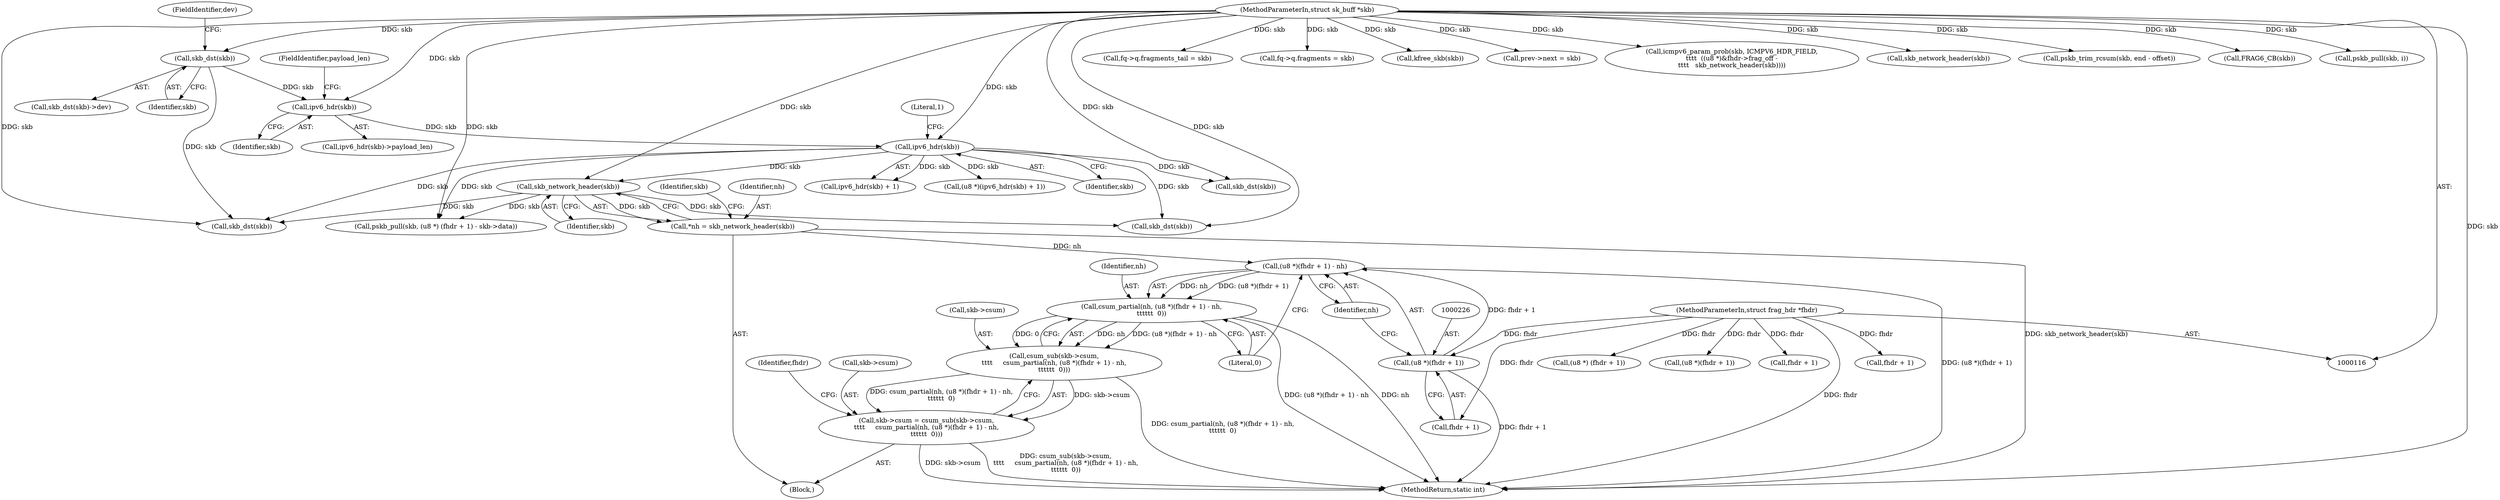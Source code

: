 digraph "0_linux_70789d7052239992824628db8133de08dc78e593_0@pointer" {
"1000224" [label="(Call,(u8 *)(fhdr + 1) - nh)"];
"1000225" [label="(Call,(u8 *)(fhdr + 1))"];
"1000119" [label="(MethodParameterIn,struct frag_hdr *fhdr)"];
"1000210" [label="(Call,*nh = skb_network_header(skb))"];
"1000212" [label="(Call,skb_network_header(skb))"];
"1000171" [label="(Call,ipv6_hdr(skb))"];
"1000159" [label="(Call,ipv6_hdr(skb))"];
"1000132" [label="(Call,skb_dst(skb))"];
"1000118" [label="(MethodParameterIn,struct sk_buff *skb)"];
"1000222" [label="(Call,csum_partial(nh, (u8 *)(fhdr + 1) - nh,\n\t\t\t\t\t\t  0))"];
"1000218" [label="(Call,csum_sub(skb->csum,\n\t\t\t\t     csum_partial(nh, (u8 *)(fhdr + 1) - nh,\n\t\t\t\t\t\t  0)))"];
"1000214" [label="(Call,skb->csum = csum_sub(skb->csum,\n\t\t\t\t     csum_partial(nh, (u8 *)(fhdr + 1) - nh,\n\t\t\t\t\t\t  0)))"];
"1000560" [label="(Call,fq->q.fragments_tail = skb)"];
"1000224" [label="(Call,(u8 *)(fhdr + 1) - nh)"];
"1000227" [label="(Call,fhdr + 1)"];
"1000173" [label="(Literal,1)"];
"1000161" [label="(FieldIdentifier,payload_len)"];
"1000133" [label="(Identifier,skb)"];
"1000575" [label="(Call,fq->q.fragments = skb)"];
"1000168" [label="(Call,(u8 *)(ipv6_hdr(skb) + 1))"];
"1000218" [label="(Call,csum_sub(skb->csum,\n\t\t\t\t     csum_partial(nh, (u8 *)(fhdr + 1) - nh,\n\t\t\t\t\t\t  0)))"];
"1000134" [label="(FieldIdentifier,dev)"];
"1000118" [label="(MethodParameterIn,struct sk_buff *skb)"];
"1000210" [label="(Call,*nh = skb_network_header(skb))"];
"1000184" [label="(Call,skb_dst(skb))"];
"1000711" [label="(Call,kfree_skb(skb))"];
"1000708" [label="(Call,skb_dst(skb))"];
"1000212" [label="(Call,skb_network_header(skb))"];
"1000333" [label="(Call,fhdr + 1)"];
"1000119" [label="(MethodParameterIn,struct frag_hdr *fhdr)"];
"1000230" [label="(Identifier,nh)"];
"1000569" [label="(Call,prev->next = skb)"];
"1000159" [label="(Call,ipv6_hdr(skb))"];
"1000187" [label="(Call,icmpv6_param_prob(skb, ICMPV6_HDR_FIELD,\n\t\t\t\t  ((u8 *)&fhdr->frag_off -\n\t\t\t\t   skb_network_header(skb))))"];
"1000219" [label="(Call,skb->csum)"];
"1000211" [label="(Identifier,nh)"];
"1000171" [label="(Call,ipv6_hdr(skb))"];
"1000214" [label="(Call,skb->csum = csum_sub(skb->csum,\n\t\t\t\t     csum_partial(nh, (u8 *)(fhdr + 1) - nh,\n\t\t\t\t\t\t  0)))"];
"1000197" [label="(Call,skb_network_header(skb))"];
"1000341" [label="(Call,pskb_trim_rcsum(skb, end - offset))"];
"1000236" [label="(Identifier,fhdr)"];
"1000328" [label="(Call,pskb_pull(skb, (u8 *) (fhdr + 1) - skb->data))"];
"1000213" [label="(Identifier,skb)"];
"1000548" [label="(Call,FRAG6_CB(skb))"];
"1000170" [label="(Call,ipv6_hdr(skb) + 1)"];
"1000716" [label="(MethodReturn,static int)"];
"1000290" [label="(Call,skb_dst(skb))"];
"1000432" [label="(Call,pskb_pull(skb, i))"];
"1000231" [label="(Literal,0)"];
"1000215" [label="(Call,skb->csum)"];
"1000158" [label="(Call,ipv6_hdr(skb)->payload_len)"];
"1000331" [label="(Call,(u8 *) (fhdr + 1))"];
"1000163" [label="(Call,(u8 *)(fhdr + 1))"];
"1000132" [label="(Call,skb_dst(skb))"];
"1000223" [label="(Identifier,nh)"];
"1000225" [label="(Call,(u8 *)(fhdr + 1))"];
"1000208" [label="(Block,)"];
"1000216" [label="(Identifier,skb)"];
"1000172" [label="(Identifier,skb)"];
"1000160" [label="(Identifier,skb)"];
"1000222" [label="(Call,csum_partial(nh, (u8 *)(fhdr + 1) - nh,\n\t\t\t\t\t\t  0))"];
"1000131" [label="(Call,skb_dst(skb)->dev)"];
"1000165" [label="(Call,fhdr + 1)"];
"1000224" -> "1000222"  [label="AST: "];
"1000224" -> "1000230"  [label="CFG: "];
"1000225" -> "1000224"  [label="AST: "];
"1000230" -> "1000224"  [label="AST: "];
"1000231" -> "1000224"  [label="CFG: "];
"1000224" -> "1000716"  [label="DDG: (u8 *)(fhdr + 1)"];
"1000224" -> "1000222"  [label="DDG: nh"];
"1000224" -> "1000222"  [label="DDG: (u8 *)(fhdr + 1)"];
"1000225" -> "1000224"  [label="DDG: fhdr + 1"];
"1000210" -> "1000224"  [label="DDG: nh"];
"1000225" -> "1000227"  [label="CFG: "];
"1000226" -> "1000225"  [label="AST: "];
"1000227" -> "1000225"  [label="AST: "];
"1000230" -> "1000225"  [label="CFG: "];
"1000225" -> "1000716"  [label="DDG: fhdr + 1"];
"1000119" -> "1000225"  [label="DDG: fhdr"];
"1000119" -> "1000116"  [label="AST: "];
"1000119" -> "1000716"  [label="DDG: fhdr"];
"1000119" -> "1000163"  [label="DDG: fhdr"];
"1000119" -> "1000165"  [label="DDG: fhdr"];
"1000119" -> "1000227"  [label="DDG: fhdr"];
"1000119" -> "1000331"  [label="DDG: fhdr"];
"1000119" -> "1000333"  [label="DDG: fhdr"];
"1000210" -> "1000208"  [label="AST: "];
"1000210" -> "1000212"  [label="CFG: "];
"1000211" -> "1000210"  [label="AST: "];
"1000212" -> "1000210"  [label="AST: "];
"1000216" -> "1000210"  [label="CFG: "];
"1000210" -> "1000716"  [label="DDG: skb_network_header(skb)"];
"1000212" -> "1000210"  [label="DDG: skb"];
"1000212" -> "1000213"  [label="CFG: "];
"1000213" -> "1000212"  [label="AST: "];
"1000171" -> "1000212"  [label="DDG: skb"];
"1000118" -> "1000212"  [label="DDG: skb"];
"1000212" -> "1000290"  [label="DDG: skb"];
"1000212" -> "1000328"  [label="DDG: skb"];
"1000212" -> "1000708"  [label="DDG: skb"];
"1000171" -> "1000170"  [label="AST: "];
"1000171" -> "1000172"  [label="CFG: "];
"1000172" -> "1000171"  [label="AST: "];
"1000173" -> "1000171"  [label="CFG: "];
"1000171" -> "1000168"  [label="DDG: skb"];
"1000171" -> "1000170"  [label="DDG: skb"];
"1000159" -> "1000171"  [label="DDG: skb"];
"1000118" -> "1000171"  [label="DDG: skb"];
"1000171" -> "1000184"  [label="DDG: skb"];
"1000171" -> "1000290"  [label="DDG: skb"];
"1000171" -> "1000328"  [label="DDG: skb"];
"1000171" -> "1000708"  [label="DDG: skb"];
"1000159" -> "1000158"  [label="AST: "];
"1000159" -> "1000160"  [label="CFG: "];
"1000160" -> "1000159"  [label="AST: "];
"1000161" -> "1000159"  [label="CFG: "];
"1000132" -> "1000159"  [label="DDG: skb"];
"1000118" -> "1000159"  [label="DDG: skb"];
"1000132" -> "1000131"  [label="AST: "];
"1000132" -> "1000133"  [label="CFG: "];
"1000133" -> "1000132"  [label="AST: "];
"1000134" -> "1000132"  [label="CFG: "];
"1000118" -> "1000132"  [label="DDG: skb"];
"1000132" -> "1000708"  [label="DDG: skb"];
"1000118" -> "1000116"  [label="AST: "];
"1000118" -> "1000716"  [label="DDG: skb"];
"1000118" -> "1000184"  [label="DDG: skb"];
"1000118" -> "1000187"  [label="DDG: skb"];
"1000118" -> "1000197"  [label="DDG: skb"];
"1000118" -> "1000290"  [label="DDG: skb"];
"1000118" -> "1000328"  [label="DDG: skb"];
"1000118" -> "1000341"  [label="DDG: skb"];
"1000118" -> "1000432"  [label="DDG: skb"];
"1000118" -> "1000548"  [label="DDG: skb"];
"1000118" -> "1000560"  [label="DDG: skb"];
"1000118" -> "1000569"  [label="DDG: skb"];
"1000118" -> "1000575"  [label="DDG: skb"];
"1000118" -> "1000708"  [label="DDG: skb"];
"1000118" -> "1000711"  [label="DDG: skb"];
"1000222" -> "1000218"  [label="AST: "];
"1000222" -> "1000231"  [label="CFG: "];
"1000223" -> "1000222"  [label="AST: "];
"1000231" -> "1000222"  [label="AST: "];
"1000218" -> "1000222"  [label="CFG: "];
"1000222" -> "1000716"  [label="DDG: nh"];
"1000222" -> "1000716"  [label="DDG: (u8 *)(fhdr + 1) - nh"];
"1000222" -> "1000218"  [label="DDG: nh"];
"1000222" -> "1000218"  [label="DDG: (u8 *)(fhdr + 1) - nh"];
"1000222" -> "1000218"  [label="DDG: 0"];
"1000218" -> "1000214"  [label="AST: "];
"1000219" -> "1000218"  [label="AST: "];
"1000214" -> "1000218"  [label="CFG: "];
"1000218" -> "1000716"  [label="DDG: csum_partial(nh, (u8 *)(fhdr + 1) - nh,\n\t\t\t\t\t\t  0)"];
"1000218" -> "1000214"  [label="DDG: skb->csum"];
"1000218" -> "1000214"  [label="DDG: csum_partial(nh, (u8 *)(fhdr + 1) - nh,\n\t\t\t\t\t\t  0)"];
"1000214" -> "1000208"  [label="AST: "];
"1000215" -> "1000214"  [label="AST: "];
"1000236" -> "1000214"  [label="CFG: "];
"1000214" -> "1000716"  [label="DDG: csum_sub(skb->csum,\n\t\t\t\t     csum_partial(nh, (u8 *)(fhdr + 1) - nh,\n\t\t\t\t\t\t  0))"];
"1000214" -> "1000716"  [label="DDG: skb->csum"];
}
